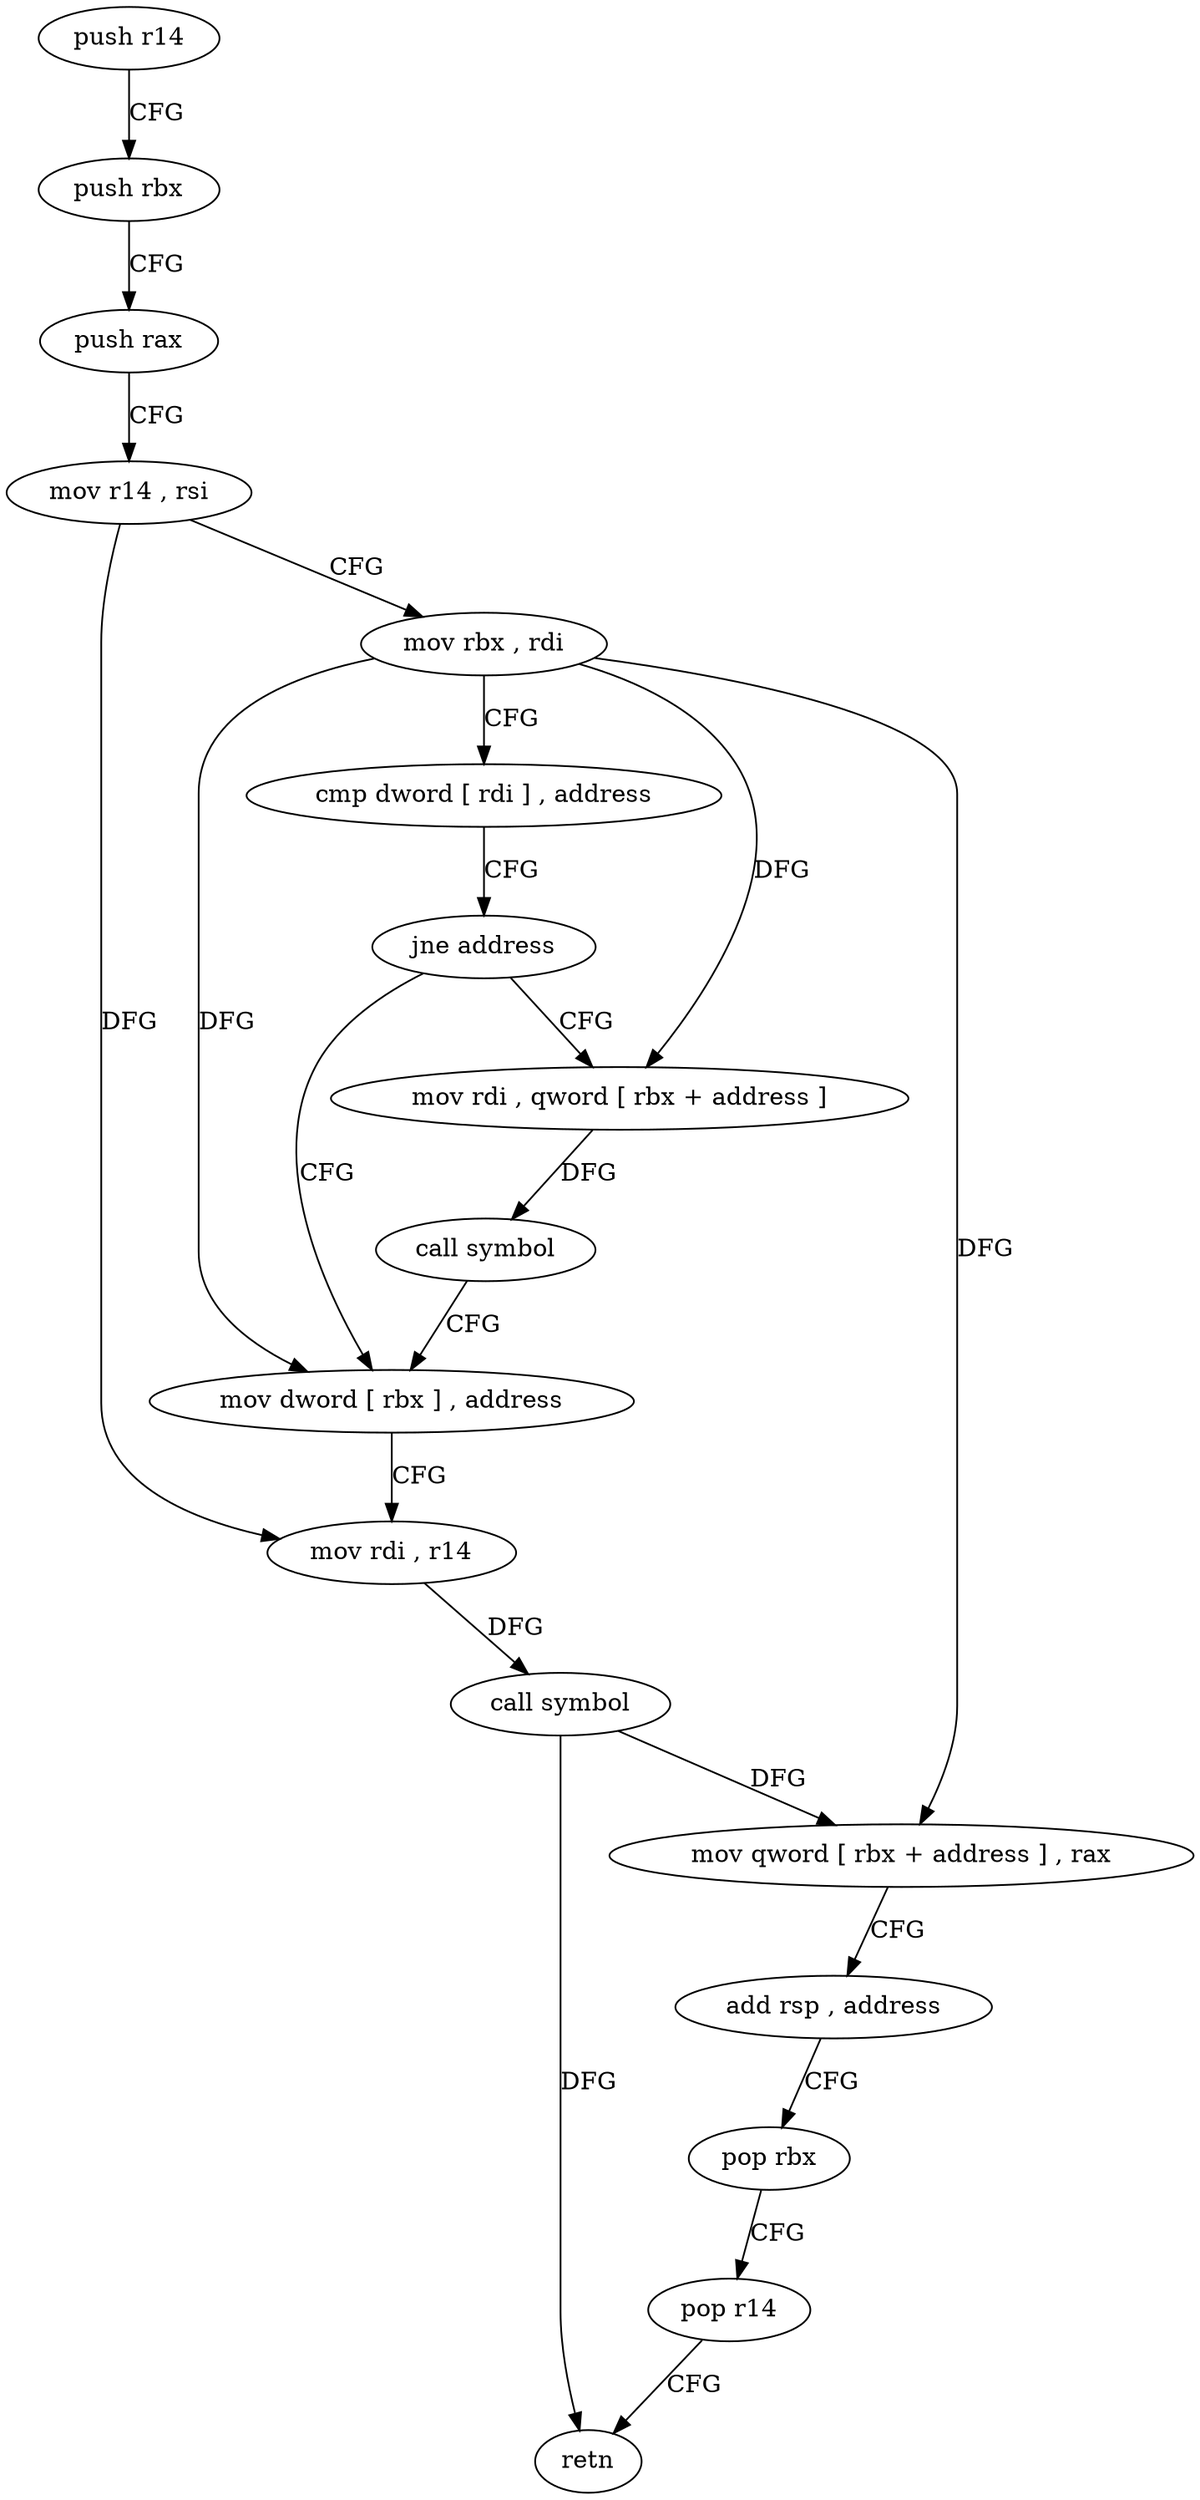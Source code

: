 digraph "func" {
"116832" [label = "push r14" ]
"116834" [label = "push rbx" ]
"116835" [label = "push rax" ]
"116836" [label = "mov r14 , rsi" ]
"116839" [label = "mov rbx , rdi" ]
"116842" [label = "cmp dword [ rdi ] , address" ]
"116845" [label = "jne address" ]
"116856" [label = "mov dword [ rbx ] , address" ]
"116847" [label = "mov rdi , qword [ rbx + address ]" ]
"116862" [label = "mov rdi , r14" ]
"116865" [label = "call symbol" ]
"116870" [label = "mov qword [ rbx + address ] , rax" ]
"116874" [label = "add rsp , address" ]
"116878" [label = "pop rbx" ]
"116879" [label = "pop r14" ]
"116881" [label = "retn" ]
"116851" [label = "call symbol" ]
"116832" -> "116834" [ label = "CFG" ]
"116834" -> "116835" [ label = "CFG" ]
"116835" -> "116836" [ label = "CFG" ]
"116836" -> "116839" [ label = "CFG" ]
"116836" -> "116862" [ label = "DFG" ]
"116839" -> "116842" [ label = "CFG" ]
"116839" -> "116856" [ label = "DFG" ]
"116839" -> "116870" [ label = "DFG" ]
"116839" -> "116847" [ label = "DFG" ]
"116842" -> "116845" [ label = "CFG" ]
"116845" -> "116856" [ label = "CFG" ]
"116845" -> "116847" [ label = "CFG" ]
"116856" -> "116862" [ label = "CFG" ]
"116847" -> "116851" [ label = "DFG" ]
"116862" -> "116865" [ label = "DFG" ]
"116865" -> "116870" [ label = "DFG" ]
"116865" -> "116881" [ label = "DFG" ]
"116870" -> "116874" [ label = "CFG" ]
"116874" -> "116878" [ label = "CFG" ]
"116878" -> "116879" [ label = "CFG" ]
"116879" -> "116881" [ label = "CFG" ]
"116851" -> "116856" [ label = "CFG" ]
}
